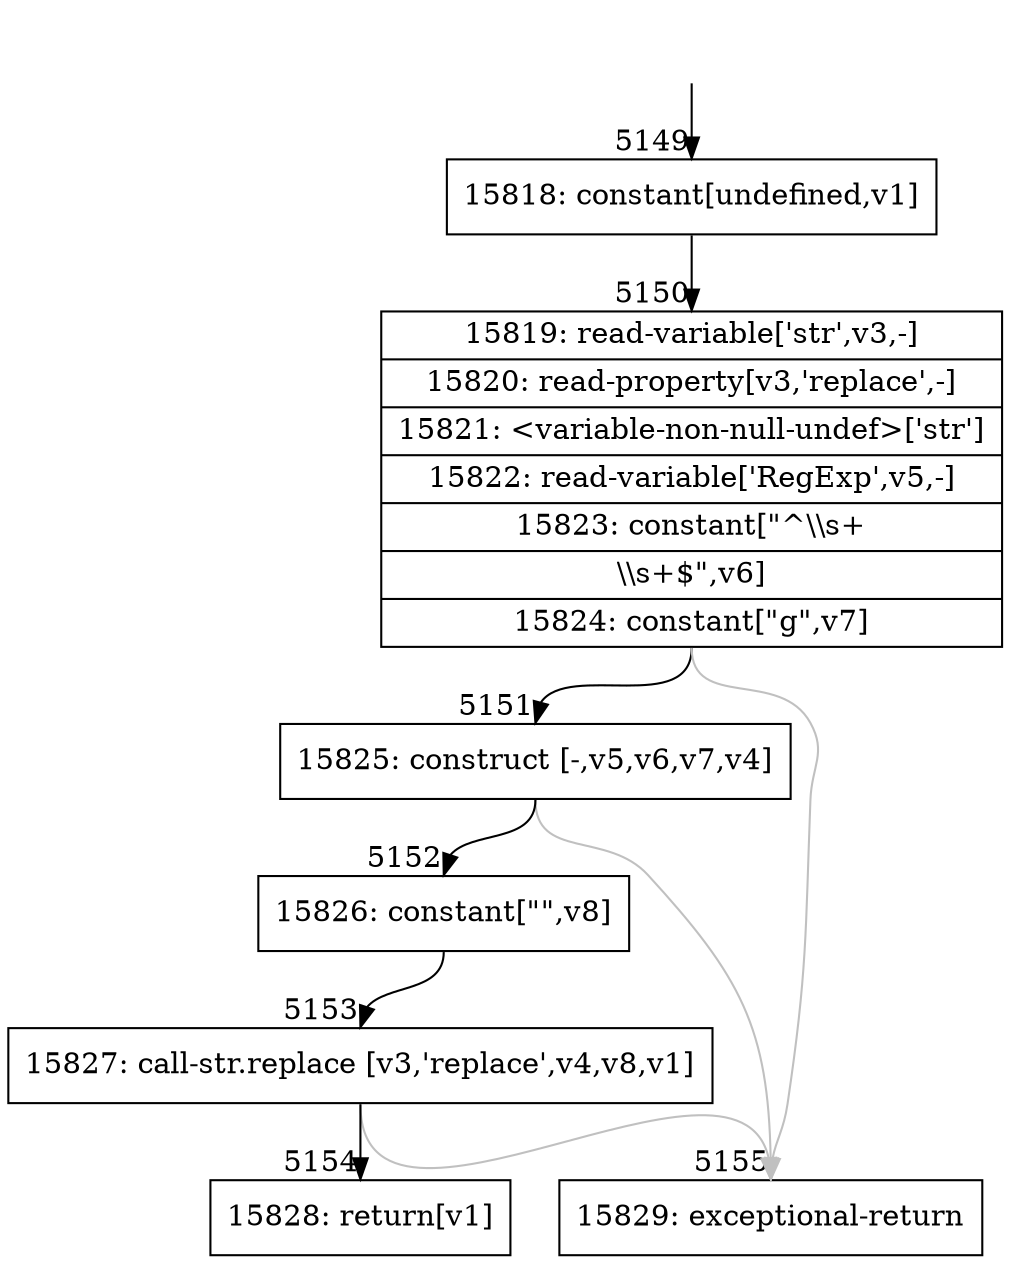 digraph {
rankdir="TD"
BB_entry454[shape=none,label=""];
BB_entry454 -> BB5149 [tailport=s, headport=n, headlabel="    5149"]
BB5149 [shape=record label="{15818: constant[undefined,v1]}" ] 
BB5149 -> BB5150 [tailport=s, headport=n, headlabel="      5150"]
BB5150 [shape=record label="{15819: read-variable['str',v3,-]|15820: read-property[v3,'replace',-]|15821: \<variable-non-null-undef\>['str']|15822: read-variable['RegExp',v5,-]|15823: constant[\"^\\\\s+|\\\\s+$\",v6]|15824: constant[\"g\",v7]}" ] 
BB5150 -> BB5151 [tailport=s, headport=n, headlabel="      5151"]
BB5150 -> BB5155 [tailport=s, headport=n, color=gray, headlabel="      5155"]
BB5151 [shape=record label="{15825: construct [-,v5,v6,v7,v4]}" ] 
BB5151 -> BB5152 [tailport=s, headport=n, headlabel="      5152"]
BB5151 -> BB5155 [tailport=s, headport=n, color=gray]
BB5152 [shape=record label="{15826: constant[\"\",v8]}" ] 
BB5152 -> BB5153 [tailport=s, headport=n, headlabel="      5153"]
BB5153 [shape=record label="{15827: call-str.replace [v3,'replace',v4,v8,v1]}" ] 
BB5153 -> BB5154 [tailport=s, headport=n, headlabel="      5154"]
BB5153 -> BB5155 [tailport=s, headport=n, color=gray]
BB5154 [shape=record label="{15828: return[v1]}" ] 
BB5155 [shape=record label="{15829: exceptional-return}" ] 
//#$~ 5967
}
